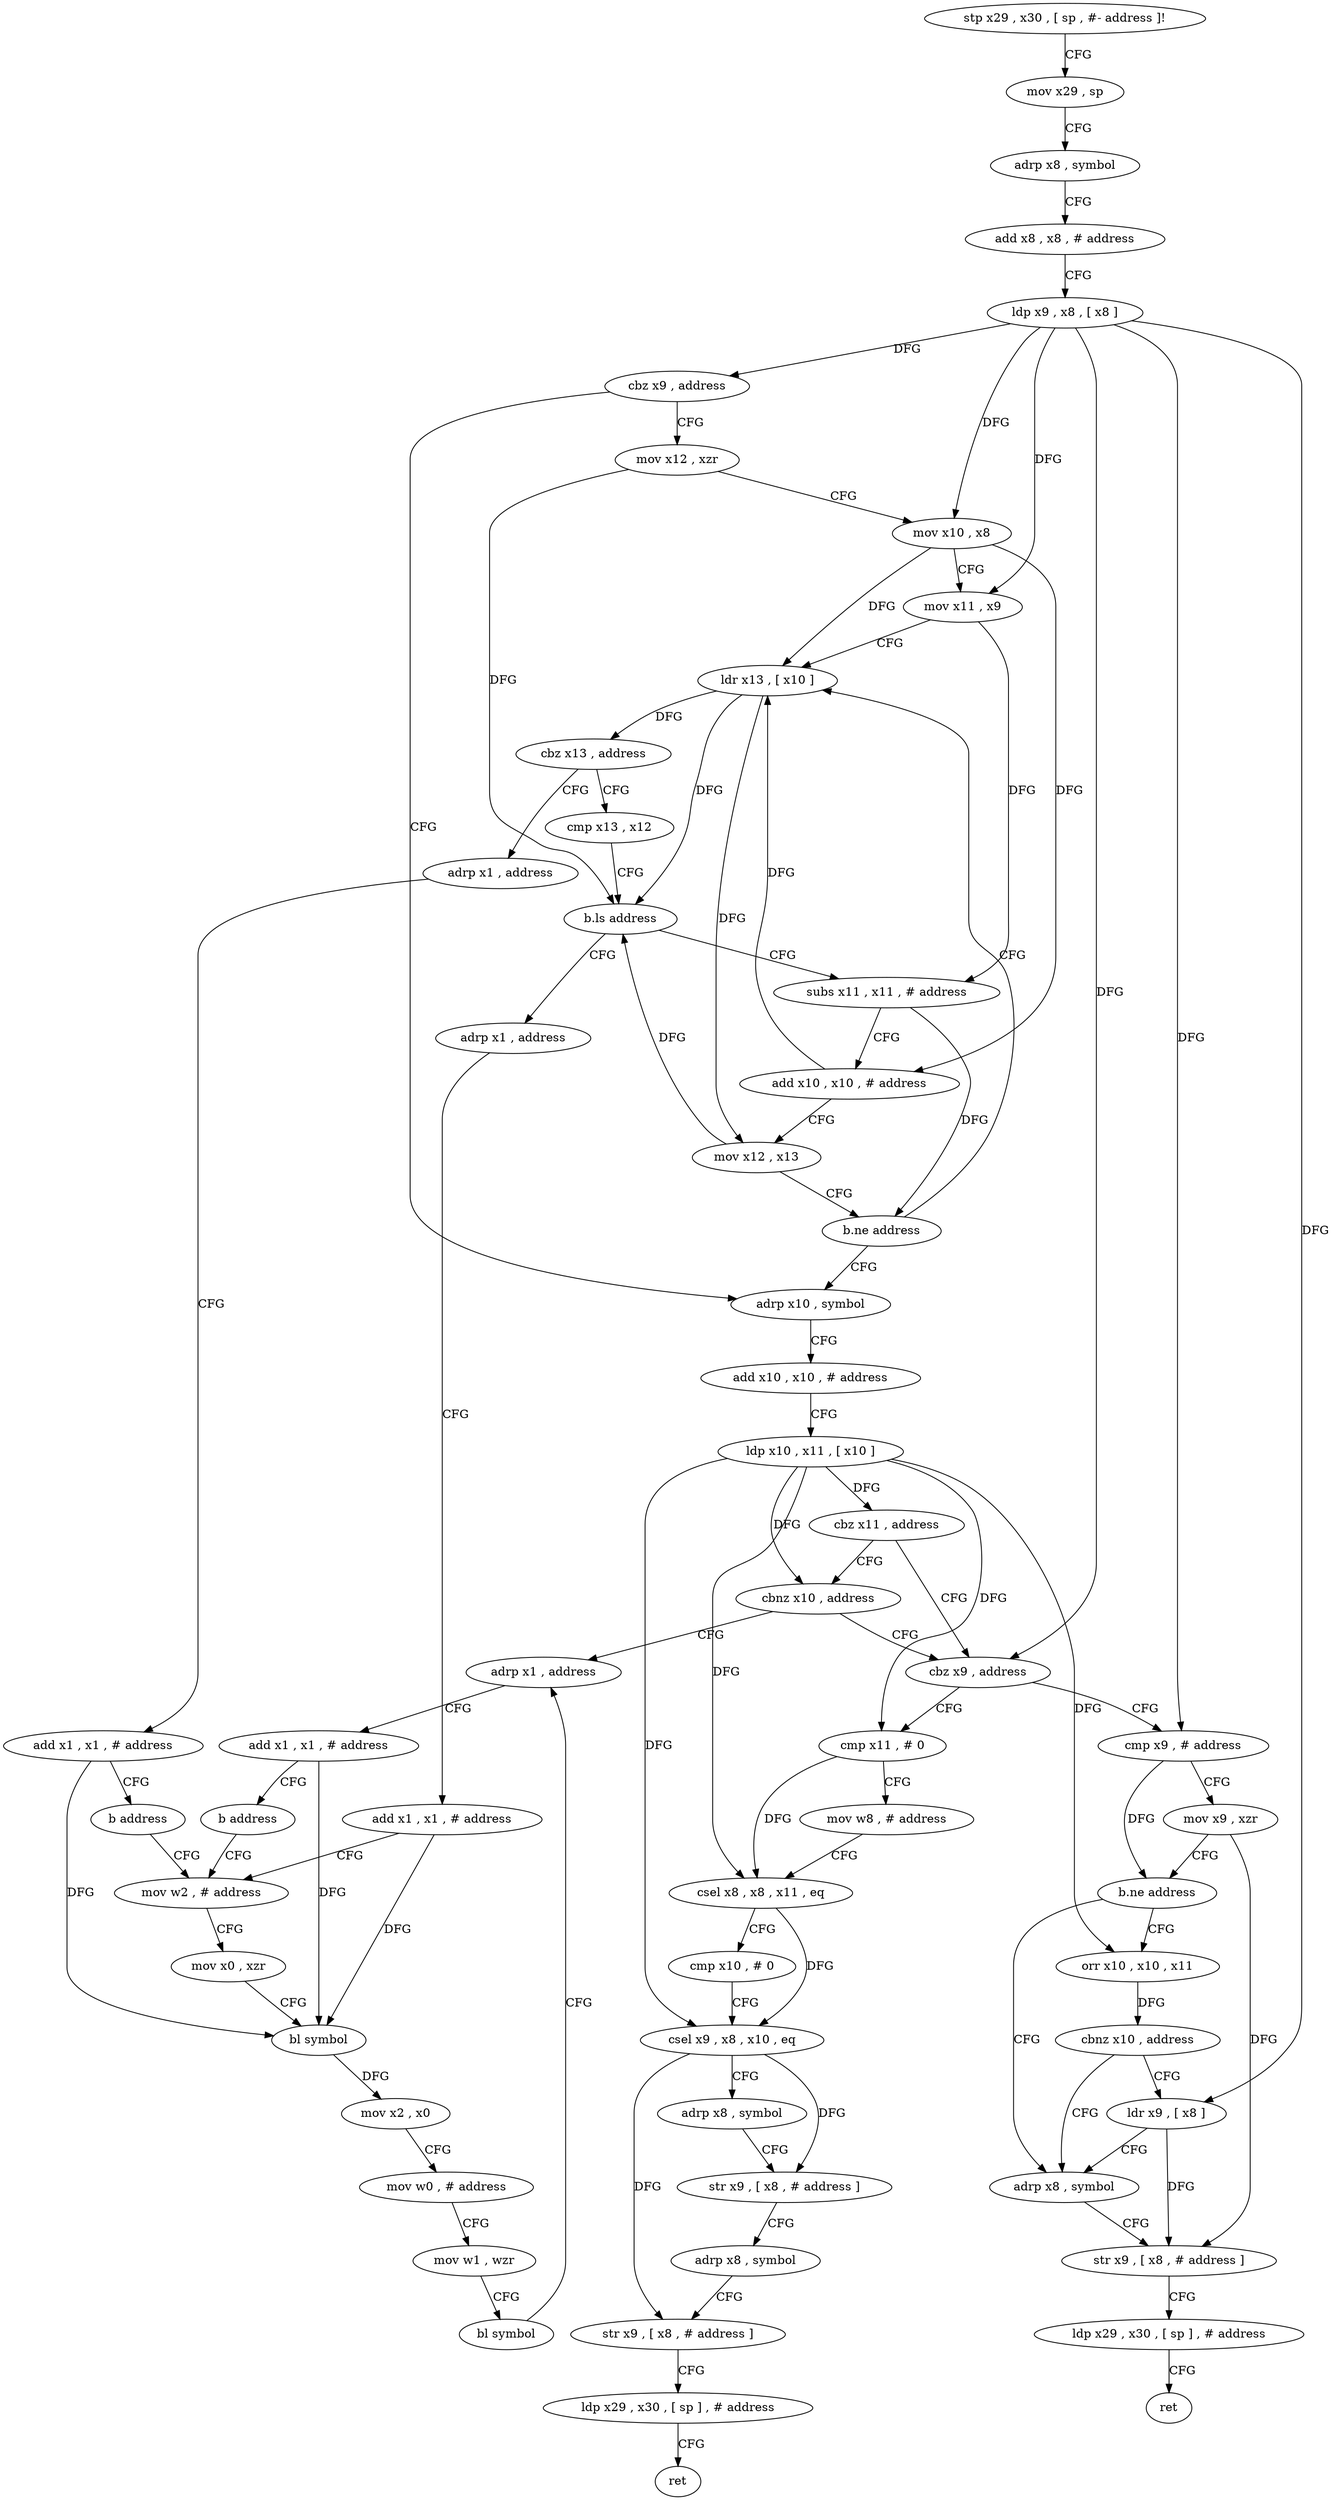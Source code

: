 digraph "func" {
"4202708" [label = "stp x29 , x30 , [ sp , #- address ]!" ]
"4202712" [label = "mov x29 , sp" ]
"4202716" [label = "adrp x8 , symbol" ]
"4202720" [label = "add x8 , x8 , # address" ]
"4202724" [label = "ldp x9 , x8 , [ x8 ]" ]
"4202728" [label = "cbz x9 , address" ]
"4202776" [label = "adrp x10 , symbol" ]
"4202732" [label = "mov x12 , xzr" ]
"4202780" [label = "add x10 , x10 , # address" ]
"4202784" [label = "ldp x10 , x11 , [ x10 ]" ]
"4202788" [label = "cbz x11 , address" ]
"4202796" [label = "cbz x9 , address" ]
"4202792" [label = "cbnz x10 , address" ]
"4202736" [label = "mov x10 , x8" ]
"4202740" [label = "mov x11 , x9" ]
"4202744" [label = "ldr x13 , [ x10 ]" ]
"4202840" [label = "cmp x11 , # 0" ]
"4202800" [label = "cmp x9 , # address" ]
"4202932" [label = "adrp x1 , address" ]
"4202884" [label = "adrp x1 , address" ]
"4202888" [label = "add x1 , x1 , # address" ]
"4202892" [label = "b address" ]
"4202904" [label = "mov w2 , # address" ]
"4202752" [label = "cmp x13 , x12" ]
"4202756" [label = "b.ls address" ]
"4202896" [label = "adrp x1 , address" ]
"4202760" [label = "subs x11 , x11 , # address" ]
"4202844" [label = "mov w8 , # address" ]
"4202848" [label = "csel x8 , x8 , x11 , eq" ]
"4202852" [label = "cmp x10 , # 0" ]
"4202856" [label = "csel x9 , x8 , x10 , eq" ]
"4202860" [label = "adrp x8 , symbol" ]
"4202864" [label = "str x9 , [ x8 , # address ]" ]
"4202868" [label = "adrp x8 , symbol" ]
"4202872" [label = "str x9 , [ x8 , # address ]" ]
"4202876" [label = "ldp x29 , x30 , [ sp ] , # address" ]
"4202880" [label = "ret" ]
"4202804" [label = "mov x9 , xzr" ]
"4202808" [label = "b.ne address" ]
"4202824" [label = "adrp x8 , symbol" ]
"4202812" [label = "orr x10 , x10 , x11" ]
"4202936" [label = "add x1 , x1 , # address" ]
"4202940" [label = "b address" ]
"4202908" [label = "mov x0 , xzr" ]
"4202912" [label = "bl symbol" ]
"4202916" [label = "mov x2 , x0" ]
"4202920" [label = "mov w0 , # address" ]
"4202924" [label = "mov w1 , wzr" ]
"4202928" [label = "bl symbol" ]
"4202900" [label = "add x1 , x1 , # address" ]
"4202764" [label = "add x10 , x10 , # address" ]
"4202768" [label = "mov x12 , x13" ]
"4202772" [label = "b.ne address" ]
"4202828" [label = "str x9 , [ x8 , # address ]" ]
"4202832" [label = "ldp x29 , x30 , [ sp ] , # address" ]
"4202836" [label = "ret" ]
"4202816" [label = "cbnz x10 , address" ]
"4202820" [label = "ldr x9 , [ x8 ]" ]
"4202748" [label = "cbz x13 , address" ]
"4202708" -> "4202712" [ label = "CFG" ]
"4202712" -> "4202716" [ label = "CFG" ]
"4202716" -> "4202720" [ label = "CFG" ]
"4202720" -> "4202724" [ label = "CFG" ]
"4202724" -> "4202728" [ label = "DFG" ]
"4202724" -> "4202740" [ label = "DFG" ]
"4202724" -> "4202796" [ label = "DFG" ]
"4202724" -> "4202800" [ label = "DFG" ]
"4202724" -> "4202736" [ label = "DFG" ]
"4202724" -> "4202820" [ label = "DFG" ]
"4202728" -> "4202776" [ label = "CFG" ]
"4202728" -> "4202732" [ label = "CFG" ]
"4202776" -> "4202780" [ label = "CFG" ]
"4202732" -> "4202736" [ label = "CFG" ]
"4202732" -> "4202756" [ label = "DFG" ]
"4202780" -> "4202784" [ label = "CFG" ]
"4202784" -> "4202788" [ label = "DFG" ]
"4202784" -> "4202792" [ label = "DFG" ]
"4202784" -> "4202812" [ label = "DFG" ]
"4202784" -> "4202856" [ label = "DFG" ]
"4202784" -> "4202840" [ label = "DFG" ]
"4202784" -> "4202848" [ label = "DFG" ]
"4202788" -> "4202796" [ label = "CFG" ]
"4202788" -> "4202792" [ label = "CFG" ]
"4202796" -> "4202840" [ label = "CFG" ]
"4202796" -> "4202800" [ label = "CFG" ]
"4202792" -> "4202932" [ label = "CFG" ]
"4202792" -> "4202796" [ label = "CFG" ]
"4202736" -> "4202740" [ label = "CFG" ]
"4202736" -> "4202744" [ label = "DFG" ]
"4202736" -> "4202764" [ label = "DFG" ]
"4202740" -> "4202744" [ label = "CFG" ]
"4202740" -> "4202760" [ label = "DFG" ]
"4202744" -> "4202748" [ label = "DFG" ]
"4202744" -> "4202756" [ label = "DFG" ]
"4202744" -> "4202768" [ label = "DFG" ]
"4202840" -> "4202844" [ label = "CFG" ]
"4202840" -> "4202848" [ label = "DFG" ]
"4202800" -> "4202804" [ label = "CFG" ]
"4202800" -> "4202808" [ label = "DFG" ]
"4202932" -> "4202936" [ label = "CFG" ]
"4202884" -> "4202888" [ label = "CFG" ]
"4202888" -> "4202892" [ label = "CFG" ]
"4202888" -> "4202912" [ label = "DFG" ]
"4202892" -> "4202904" [ label = "CFG" ]
"4202904" -> "4202908" [ label = "CFG" ]
"4202752" -> "4202756" [ label = "CFG" ]
"4202756" -> "4202896" [ label = "CFG" ]
"4202756" -> "4202760" [ label = "CFG" ]
"4202896" -> "4202900" [ label = "CFG" ]
"4202760" -> "4202764" [ label = "CFG" ]
"4202760" -> "4202772" [ label = "DFG" ]
"4202844" -> "4202848" [ label = "CFG" ]
"4202848" -> "4202852" [ label = "CFG" ]
"4202848" -> "4202856" [ label = "DFG" ]
"4202852" -> "4202856" [ label = "CFG" ]
"4202856" -> "4202860" [ label = "CFG" ]
"4202856" -> "4202864" [ label = "DFG" ]
"4202856" -> "4202872" [ label = "DFG" ]
"4202860" -> "4202864" [ label = "CFG" ]
"4202864" -> "4202868" [ label = "CFG" ]
"4202868" -> "4202872" [ label = "CFG" ]
"4202872" -> "4202876" [ label = "CFG" ]
"4202876" -> "4202880" [ label = "CFG" ]
"4202804" -> "4202808" [ label = "CFG" ]
"4202804" -> "4202828" [ label = "DFG" ]
"4202808" -> "4202824" [ label = "CFG" ]
"4202808" -> "4202812" [ label = "CFG" ]
"4202824" -> "4202828" [ label = "CFG" ]
"4202812" -> "4202816" [ label = "DFG" ]
"4202936" -> "4202940" [ label = "CFG" ]
"4202936" -> "4202912" [ label = "DFG" ]
"4202940" -> "4202904" [ label = "CFG" ]
"4202908" -> "4202912" [ label = "CFG" ]
"4202912" -> "4202916" [ label = "DFG" ]
"4202916" -> "4202920" [ label = "CFG" ]
"4202920" -> "4202924" [ label = "CFG" ]
"4202924" -> "4202928" [ label = "CFG" ]
"4202928" -> "4202932" [ label = "CFG" ]
"4202900" -> "4202904" [ label = "CFG" ]
"4202900" -> "4202912" [ label = "DFG" ]
"4202764" -> "4202768" [ label = "CFG" ]
"4202764" -> "4202744" [ label = "DFG" ]
"4202768" -> "4202772" [ label = "CFG" ]
"4202768" -> "4202756" [ label = "DFG" ]
"4202772" -> "4202744" [ label = "CFG" ]
"4202772" -> "4202776" [ label = "CFG" ]
"4202828" -> "4202832" [ label = "CFG" ]
"4202832" -> "4202836" [ label = "CFG" ]
"4202816" -> "4202824" [ label = "CFG" ]
"4202816" -> "4202820" [ label = "CFG" ]
"4202820" -> "4202824" [ label = "CFG" ]
"4202820" -> "4202828" [ label = "DFG" ]
"4202748" -> "4202884" [ label = "CFG" ]
"4202748" -> "4202752" [ label = "CFG" ]
}
